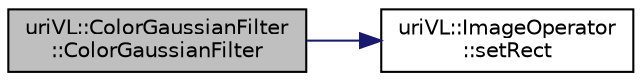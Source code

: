 digraph "uriVL::ColorGaussianFilter::ColorGaussianFilter"
{
  edge [fontname="Helvetica",fontsize="10",labelfontname="Helvetica",labelfontsize="10"];
  node [fontname="Helvetica",fontsize="10",shape=record];
  rankdir="LR";
  Node1 [label="uriVL::ColorGaussianFilter\l::ColorGaussianFilter",height=0.2,width=0.4,color="black", fillcolor="grey75", style="filled", fontcolor="black"];
  Node1 -> Node2 [color="midnightblue",fontsize="10",style="solid",fontname="Helvetica"];
  Node2 [label="uriVL::ImageOperator\l::setRect",height=0.2,width=0.4,color="black", fillcolor="white", style="filled",URL="$classuriVL_1_1ImageOperator.html#a173ec227d3215e4c869e29dd0817ffc0",tooltip="Sets the rectangle on which this operator uh... "];
}
